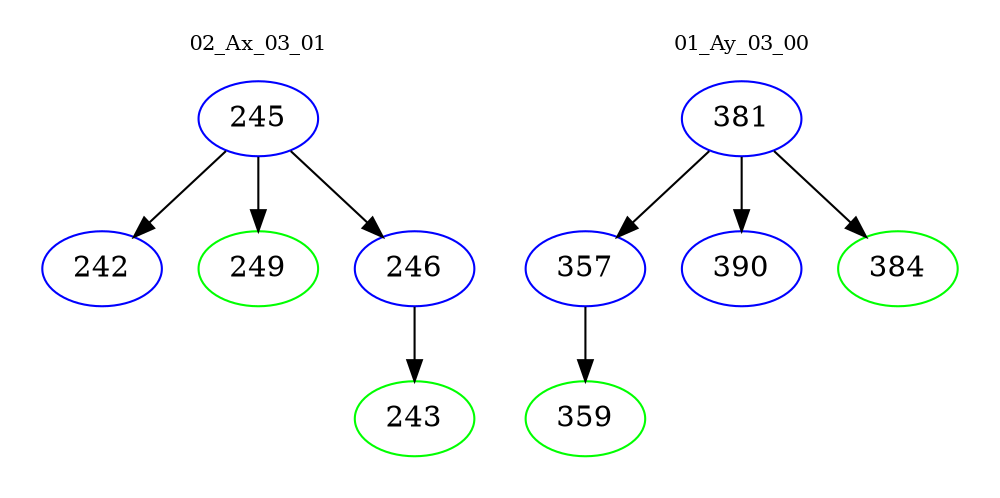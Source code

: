 digraph{
subgraph cluster_0 {
color = white
label = "02_Ax_03_01";
fontsize=10;
T0_245 [label="245", color="blue"]
T0_245 -> T0_242 [color="black"]
T0_242 [label="242", color="blue"]
T0_245 -> T0_249 [color="black"]
T0_249 [label="249", color="green"]
T0_245 -> T0_246 [color="black"]
T0_246 [label="246", color="blue"]
T0_246 -> T0_243 [color="black"]
T0_243 [label="243", color="green"]
}
subgraph cluster_1 {
color = white
label = "01_Ay_03_00";
fontsize=10;
T1_381 [label="381", color="blue"]
T1_381 -> T1_357 [color="black"]
T1_357 [label="357", color="blue"]
T1_357 -> T1_359 [color="black"]
T1_359 [label="359", color="green"]
T1_381 -> T1_390 [color="black"]
T1_390 [label="390", color="blue"]
T1_381 -> T1_384 [color="black"]
T1_384 [label="384", color="green"]
}
}
